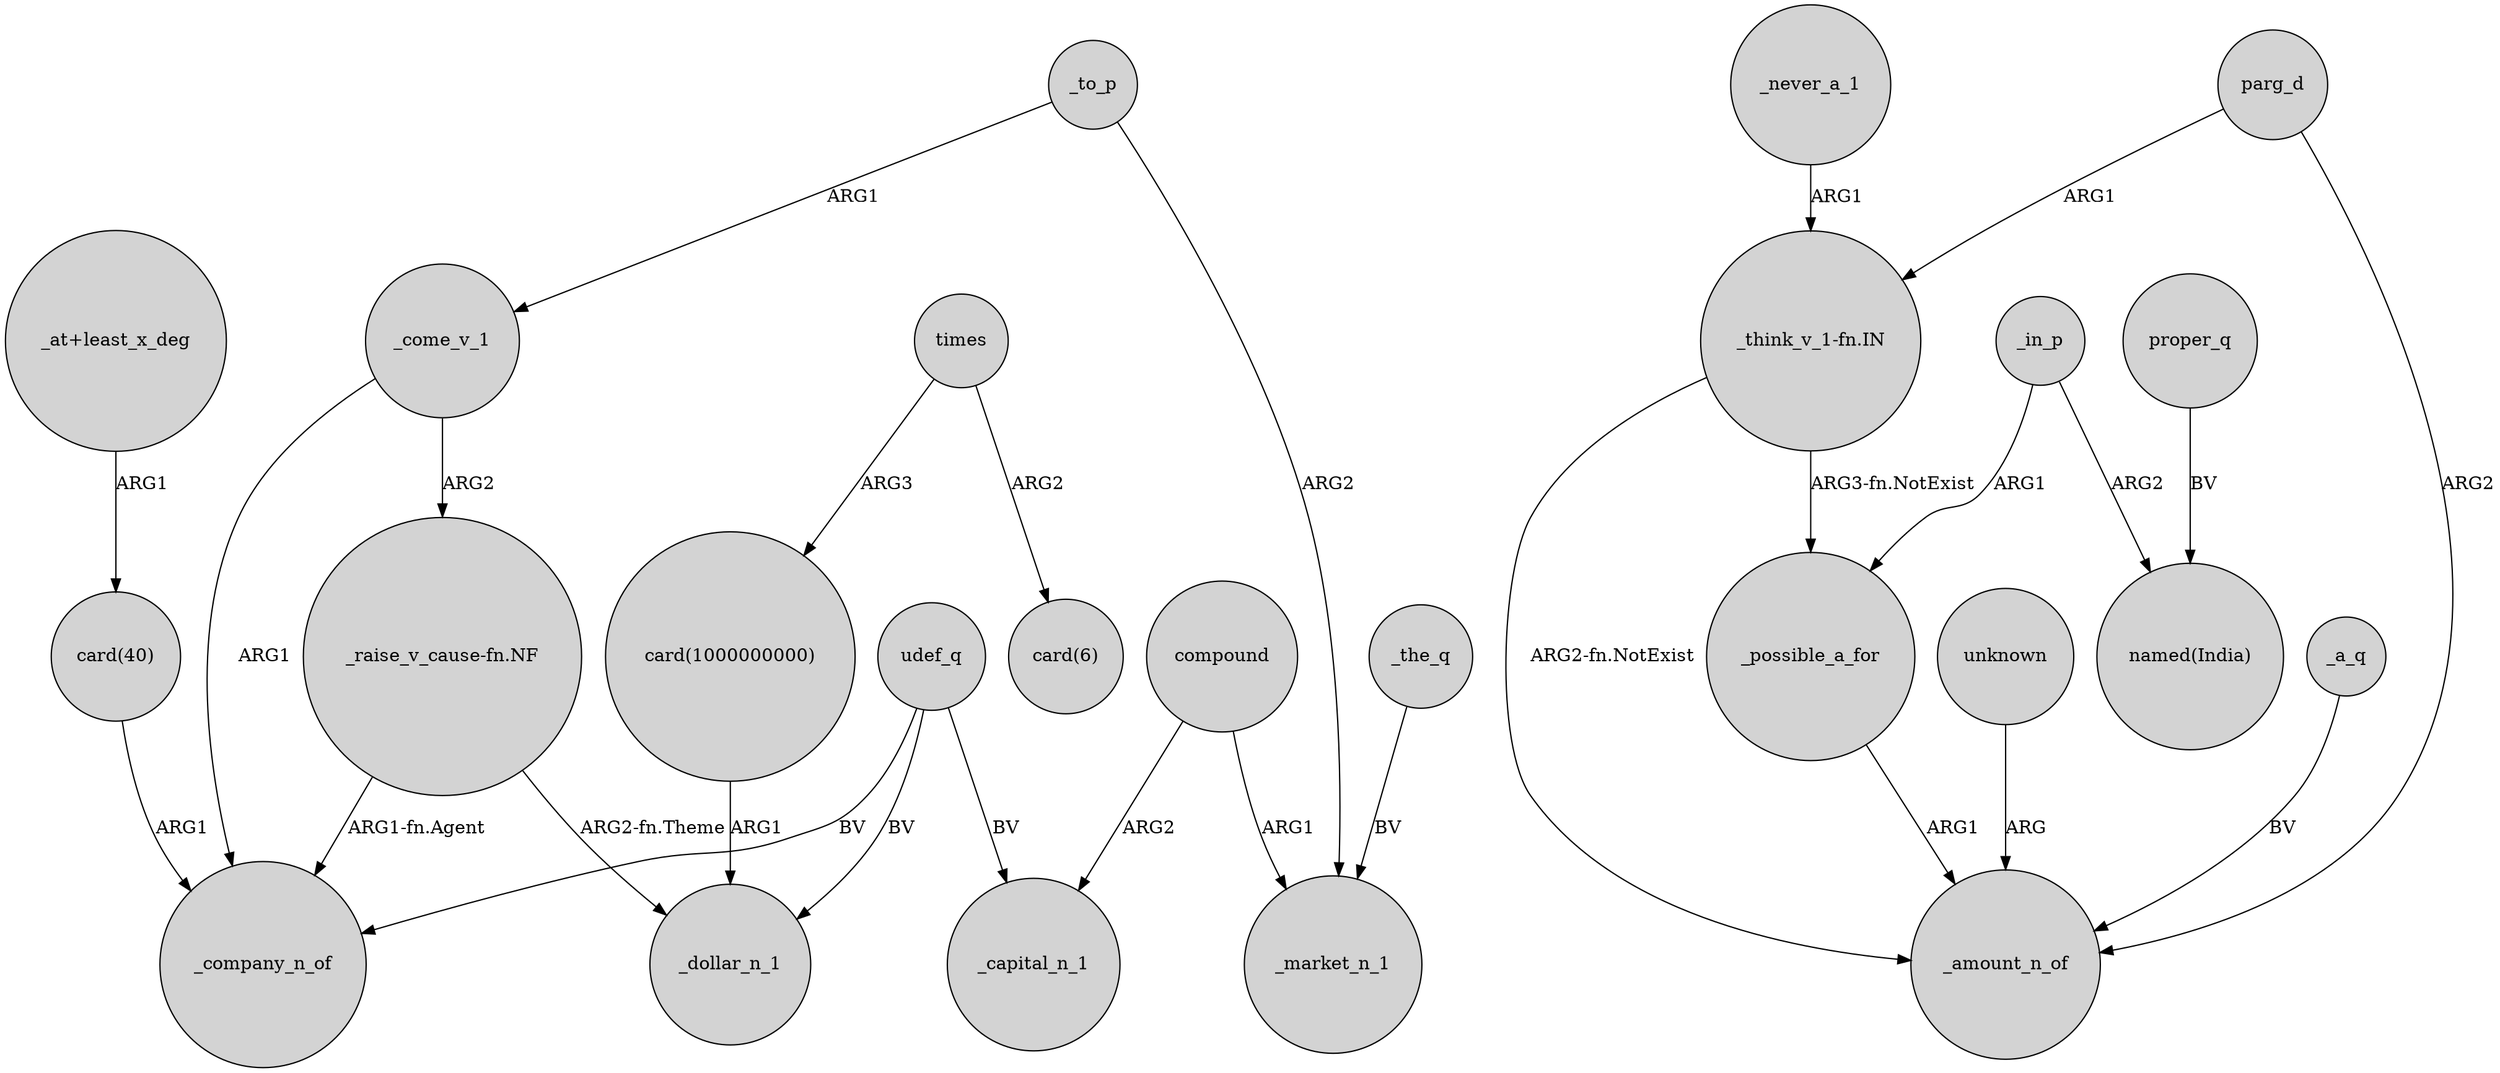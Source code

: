 digraph {
	node [shape=circle style=filled]
	"_at+least_x_deg" -> "card(40)" [label=ARG1]
	compound -> _capital_n_1 [label=ARG2]
	_to_p -> _come_v_1 [label=ARG1]
	_possible_a_for -> _amount_n_of [label=ARG1]
	_never_a_1 -> "_think_v_1-fn.IN" [label=ARG1]
	proper_q -> "named(India)" [label=BV]
	_come_v_1 -> "_raise_v_cause-fn.NF" [label=ARG2]
	times -> "card(6)" [label=ARG2]
	times -> "card(1000000000)" [label=ARG3]
	"_raise_v_cause-fn.NF" -> _company_n_of [label="ARG1-fn.Agent"]
	"_raise_v_cause-fn.NF" -> _dollar_n_1 [label="ARG2-fn.Theme"]
	_to_p -> _market_n_1 [label=ARG2]
	"_think_v_1-fn.IN" -> _possible_a_for [label="ARG3-fn.NotExist"]
	unknown -> _amount_n_of [label=ARG]
	_come_v_1 -> _company_n_of [label=ARG1]
	_in_p -> "named(India)" [label=ARG2]
	parg_d -> "_think_v_1-fn.IN" [label=ARG1]
	"_think_v_1-fn.IN" -> _amount_n_of [label="ARG2-fn.NotExist"]
	parg_d -> _amount_n_of [label=ARG2]
	compound -> _market_n_1 [label=ARG1]
	_in_p -> _possible_a_for [label=ARG1]
	udef_q -> _company_n_of [label=BV]
	"card(1000000000)" -> _dollar_n_1 [label=ARG1]
	_the_q -> _market_n_1 [label=BV]
	udef_q -> _dollar_n_1 [label=BV]
	"card(40)" -> _company_n_of [label=ARG1]
	udef_q -> _capital_n_1 [label=BV]
	_a_q -> _amount_n_of [label=BV]
}
